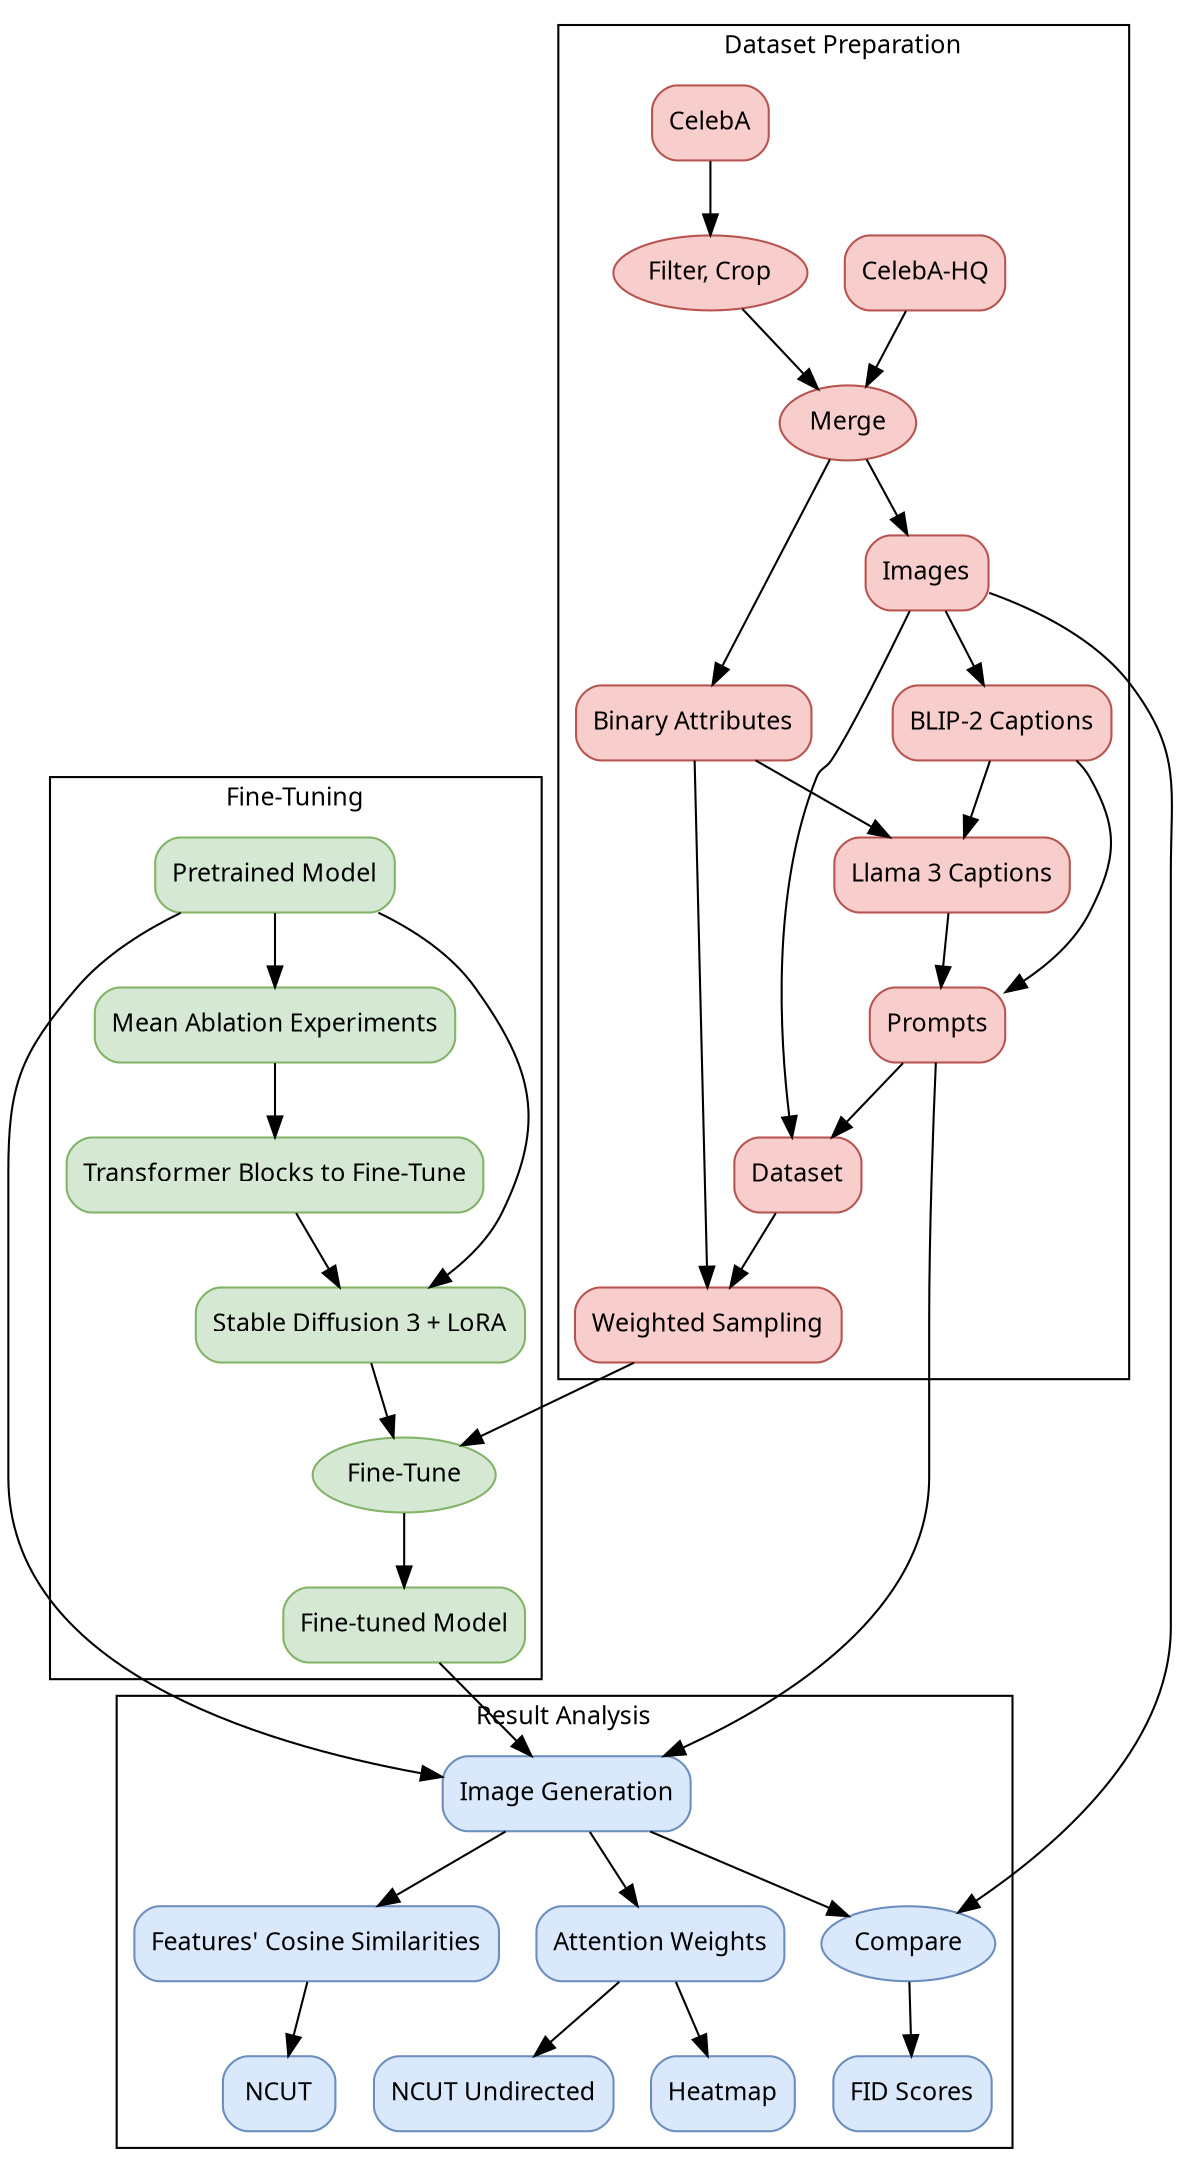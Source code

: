 digraph G {
    fontname="Sans-Serif";
    fontsize=12;
    node [shape=box style="filled,rounded" fontname="Sans-Serif" fontsize=12];

    subgraph cluster_0 {
        label="Dataset Preparation";
        node [fillcolor="#F8CECC", color="#B85450"]

        CelebAHQ [label="CelebA-HQ"];
        CelebA [label="CelebA"];
        FilterCropCelebA [label="Filter, Crop", shape=ellipse]
        MergeCelebA [label="Merge" shape=ellipse];
        Images [label="Images"];
        BinaryAttributes [label="Binary Attributes"];
        BLIP2Captions [label="BLIP-2 Captions"];
        Llama3Captions [label="Llama 3 Captions"];
        Prompts [label="Prompts"];
        Dataset [label="Dataset"];
        WeightedSampling [label="Weighted Sampling"];

        CelebAHQ -> MergeCelebA;
        CelebA -> FilterCropCelebA;
        FilterCropCelebA -> MergeCelebA
        MergeCelebA -> Images;
        MergeCelebA -> BinaryAttributes;
        Images -> BLIP2Captions;
        BinaryAttributes -> Llama3Captions;
        BLIP2Captions -> Llama3Captions;
        BLIP2Captions -> Prompts;
        Llama3Captions -> Prompts;
        Images -> Dataset;
        Prompts -> Dataset;
        BinaryAttributes -> WeightedSampling;
        Dataset -> WeightedSampling;
    }

    subgraph cluster_1 {
        label="Fine-Tuning";
        node [fillcolor="#D5E8D4", color="#82B366"]

        PretrainedModel [label="Pretrained Model"];
        MeanAblationExperiments [label="Mean Ablation Experiments"];
        TransformerBlocksToFineTune [label="Transformer Blocks to Fine-Tune"];
        StableDiffusion3LoRA [label="Stable Diffusion 3 + LoRA"];
        FineTune [label="Fine-Tune" shape=ellipse];
        FineTunedModel [label="Fine-tuned Model"];

        PretrainedModel -> MeanAblationExperiments;
        MeanAblationExperiments -> TransformerBlocksToFineTune;
        PretrainedModel -> StableDiffusion3LoRA;
        TransformerBlocksToFineTune -> StableDiffusion3LoRA;
        WeightedSampling -> FineTune;
        StableDiffusion3LoRA -> FineTune;
        FineTune -> FineTunedModel;
    }

    subgraph cluster_2 {
        label="Result Analysis";
        node [fillcolor="#DAE8FC", color="#6C8EBF"]

        ImageGeneration [label="Image Generation"];
        CompareImages [label="Compare" shape=ellipse];
        FIDScores [label="FID Scores"];
        FeaturesCosineSimilarities [label="Features' Cosine Similarities"]
        FeaturesCosineSimilaritiesNCUT [label="NCUT"];
        AttentionWeights [label="Attention Weights"];
        AttentionWeightsHeatmap [label="Heatmap"];
        AttentionWeightsNCUTUndirected [label="NCUT Undirected"];

        PretrainedModel -> ImageGeneration;
        FineTunedModel -> ImageGeneration;
        Prompts -> ImageGeneration;
        Images -> CompareImages;
        ImageGeneration -> CompareImages;
        CompareImages -> FIDScores;
        ImageGeneration -> FeaturesCosineSimilarities;
        FeaturesCosineSimilarities -> FeaturesCosineSimilaritiesNCUT;
        ImageGeneration -> AttentionWeights;
        AttentionWeights -> AttentionWeightsHeatmap;
        AttentionWeights -> AttentionWeightsNCUTUndirected;
    }
}
